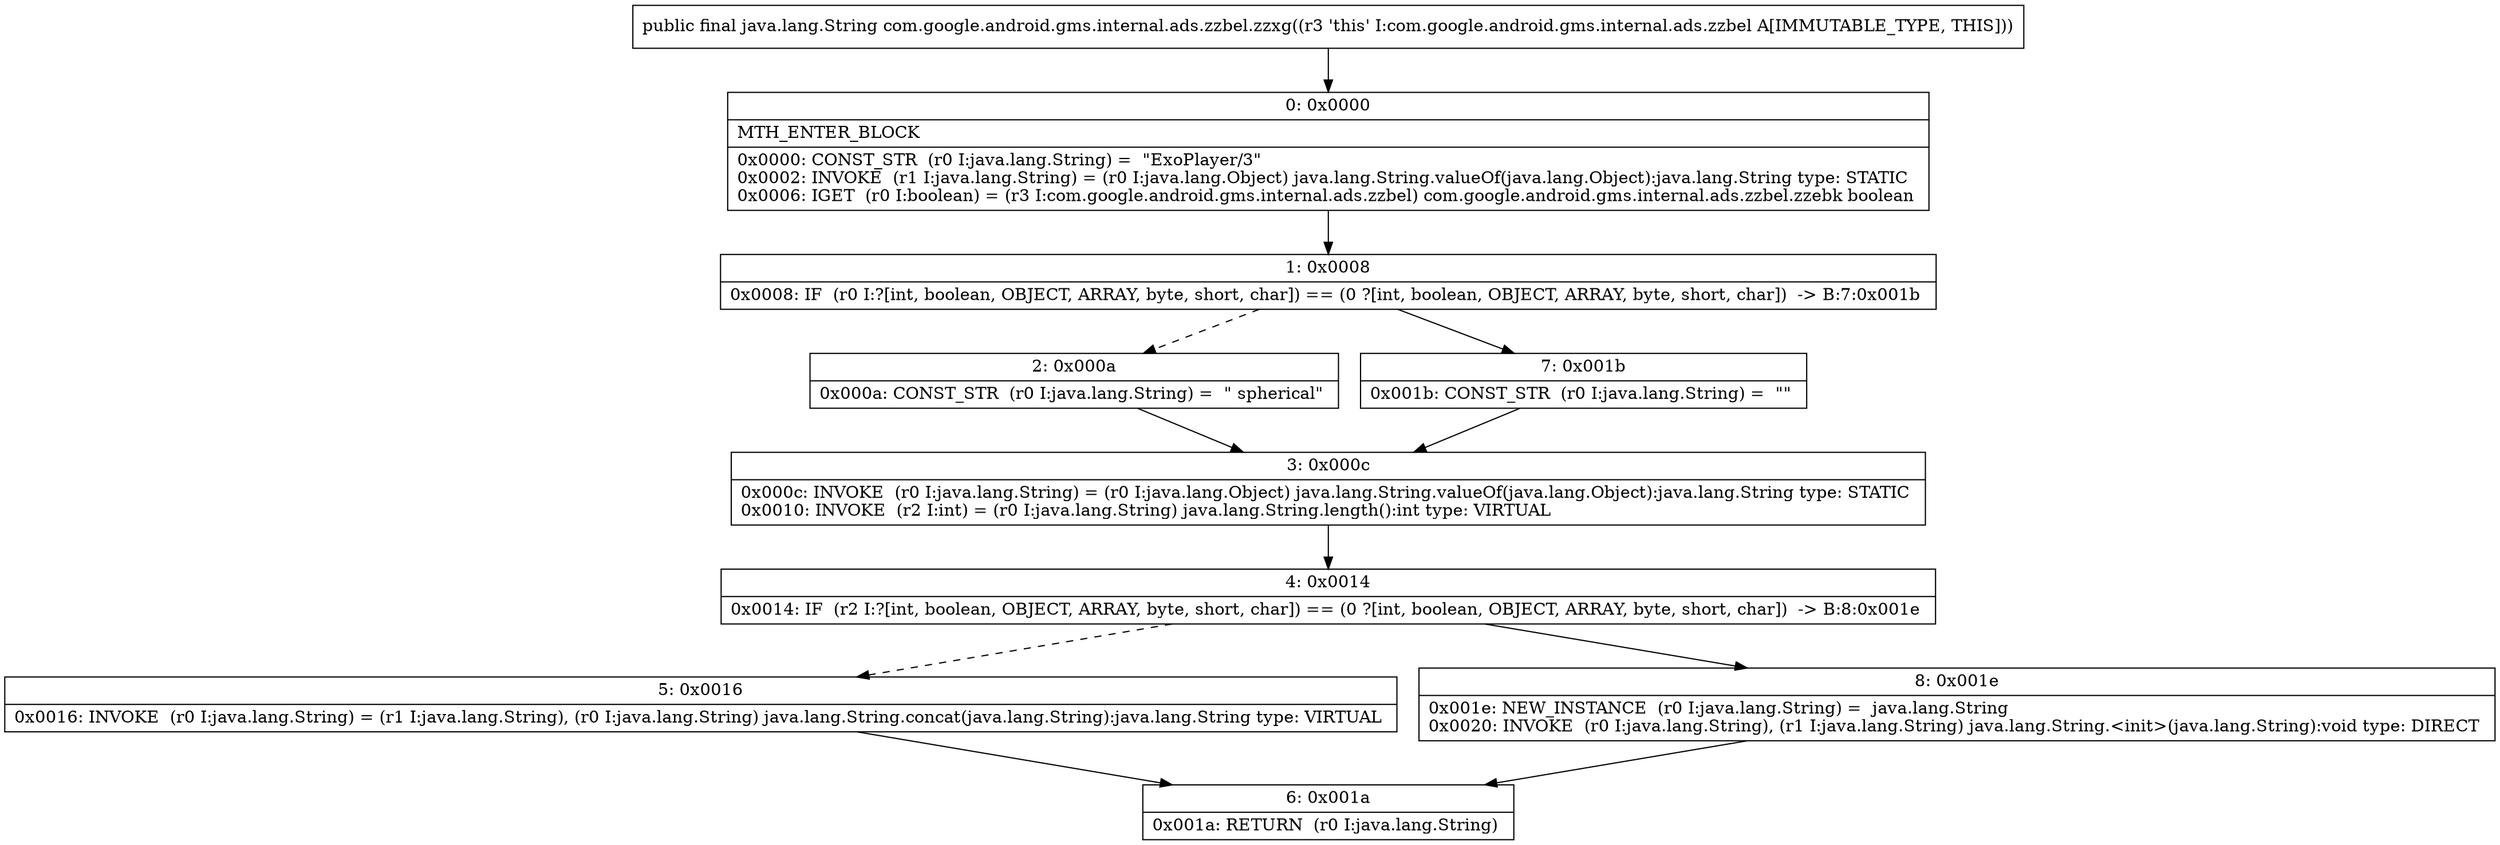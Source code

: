 digraph "CFG forcom.google.android.gms.internal.ads.zzbel.zzxg()Ljava\/lang\/String;" {
Node_0 [shape=record,label="{0\:\ 0x0000|MTH_ENTER_BLOCK\l|0x0000: CONST_STR  (r0 I:java.lang.String) =  \"ExoPlayer\/3\" \l0x0002: INVOKE  (r1 I:java.lang.String) = (r0 I:java.lang.Object) java.lang.String.valueOf(java.lang.Object):java.lang.String type: STATIC \l0x0006: IGET  (r0 I:boolean) = (r3 I:com.google.android.gms.internal.ads.zzbel) com.google.android.gms.internal.ads.zzbel.zzebk boolean \l}"];
Node_1 [shape=record,label="{1\:\ 0x0008|0x0008: IF  (r0 I:?[int, boolean, OBJECT, ARRAY, byte, short, char]) == (0 ?[int, boolean, OBJECT, ARRAY, byte, short, char])  \-\> B:7:0x001b \l}"];
Node_2 [shape=record,label="{2\:\ 0x000a|0x000a: CONST_STR  (r0 I:java.lang.String) =  \" spherical\" \l}"];
Node_3 [shape=record,label="{3\:\ 0x000c|0x000c: INVOKE  (r0 I:java.lang.String) = (r0 I:java.lang.Object) java.lang.String.valueOf(java.lang.Object):java.lang.String type: STATIC \l0x0010: INVOKE  (r2 I:int) = (r0 I:java.lang.String) java.lang.String.length():int type: VIRTUAL \l}"];
Node_4 [shape=record,label="{4\:\ 0x0014|0x0014: IF  (r2 I:?[int, boolean, OBJECT, ARRAY, byte, short, char]) == (0 ?[int, boolean, OBJECT, ARRAY, byte, short, char])  \-\> B:8:0x001e \l}"];
Node_5 [shape=record,label="{5\:\ 0x0016|0x0016: INVOKE  (r0 I:java.lang.String) = (r1 I:java.lang.String), (r0 I:java.lang.String) java.lang.String.concat(java.lang.String):java.lang.String type: VIRTUAL \l}"];
Node_6 [shape=record,label="{6\:\ 0x001a|0x001a: RETURN  (r0 I:java.lang.String) \l}"];
Node_7 [shape=record,label="{7\:\ 0x001b|0x001b: CONST_STR  (r0 I:java.lang.String) =  \"\" \l}"];
Node_8 [shape=record,label="{8\:\ 0x001e|0x001e: NEW_INSTANCE  (r0 I:java.lang.String) =  java.lang.String \l0x0020: INVOKE  (r0 I:java.lang.String), (r1 I:java.lang.String) java.lang.String.\<init\>(java.lang.String):void type: DIRECT \l}"];
MethodNode[shape=record,label="{public final java.lang.String com.google.android.gms.internal.ads.zzbel.zzxg((r3 'this' I:com.google.android.gms.internal.ads.zzbel A[IMMUTABLE_TYPE, THIS])) }"];
MethodNode -> Node_0;
Node_0 -> Node_1;
Node_1 -> Node_2[style=dashed];
Node_1 -> Node_7;
Node_2 -> Node_3;
Node_3 -> Node_4;
Node_4 -> Node_5[style=dashed];
Node_4 -> Node_8;
Node_5 -> Node_6;
Node_7 -> Node_3;
Node_8 -> Node_6;
}

